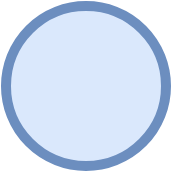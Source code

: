 <mxfile version="24.2.5" type="device">
  <diagram name="Page-1" id="mlA6IjTmCKsFZeNsalOQ">
    <mxGraphModel dx="574" dy="347" grid="1" gridSize="10" guides="1" tooltips="1" connect="1" arrows="1" fold="1" page="1" pageScale="1" pageWidth="850" pageHeight="1100" math="0" shadow="0">
      <root>
        <mxCell id="0" />
        <mxCell id="1" parent="0" />
        <mxCell id="ooVkf-vJYgqKqBI_iQWP-1" value="" style="ellipse;whiteSpace=wrap;html=1;aspect=fixed;strokeWidth=5;fillColor=#dae8fc;strokeColor=#6c8ebf;" parent="1" vertex="1">
          <mxGeometry x="380" y="420" width="80" height="80" as="geometry" />
        </mxCell>
      </root>
    </mxGraphModel>
  </diagram>
</mxfile>
